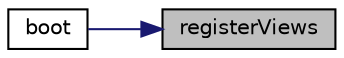 digraph "registerViews"
{
 // LATEX_PDF_SIZE
  bgcolor="transparent";
  edge [fontname="Helvetica",fontsize="10",labelfontname="Helvetica",labelfontsize="10"];
  node [fontname="Helvetica",fontsize="10",shape=record];
  rankdir="RL";
  Node1 [label="registerViews",height=0.2,width=0.4,color="black", fillcolor="grey75", style="filled", fontcolor="black",tooltip="Register views."];
  Node1 -> Node2 [dir="back",color="midnightblue",fontsize="10",style="solid",fontname="Helvetica"];
  Node2 [label="boot",height=0.2,width=0.4,color="black",URL="$dd/de9/classModules_1_1Budget_1_1Providers_1_1BudgetServiceProvider.html#a8814ea4b5beba763c570b4818980814e",tooltip="Boot the application events."];
}
